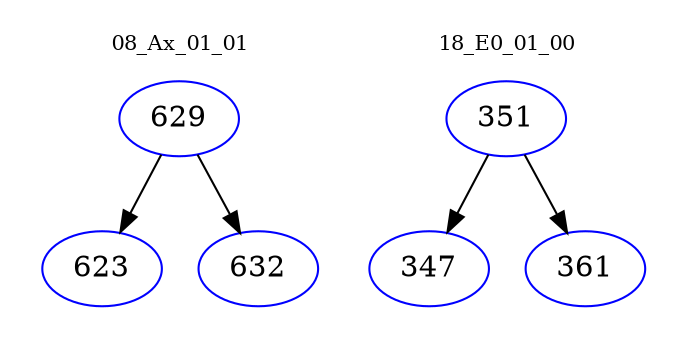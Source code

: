 digraph{
subgraph cluster_0 {
color = white
label = "08_Ax_01_01";
fontsize=10;
T0_629 [label="629", color="blue"]
T0_629 -> T0_623 [color="black"]
T0_623 [label="623", color="blue"]
T0_629 -> T0_632 [color="black"]
T0_632 [label="632", color="blue"]
}
subgraph cluster_1 {
color = white
label = "18_E0_01_00";
fontsize=10;
T1_351 [label="351", color="blue"]
T1_351 -> T1_347 [color="black"]
T1_347 [label="347", color="blue"]
T1_351 -> T1_361 [color="black"]
T1_361 [label="361", color="blue"]
}
}

